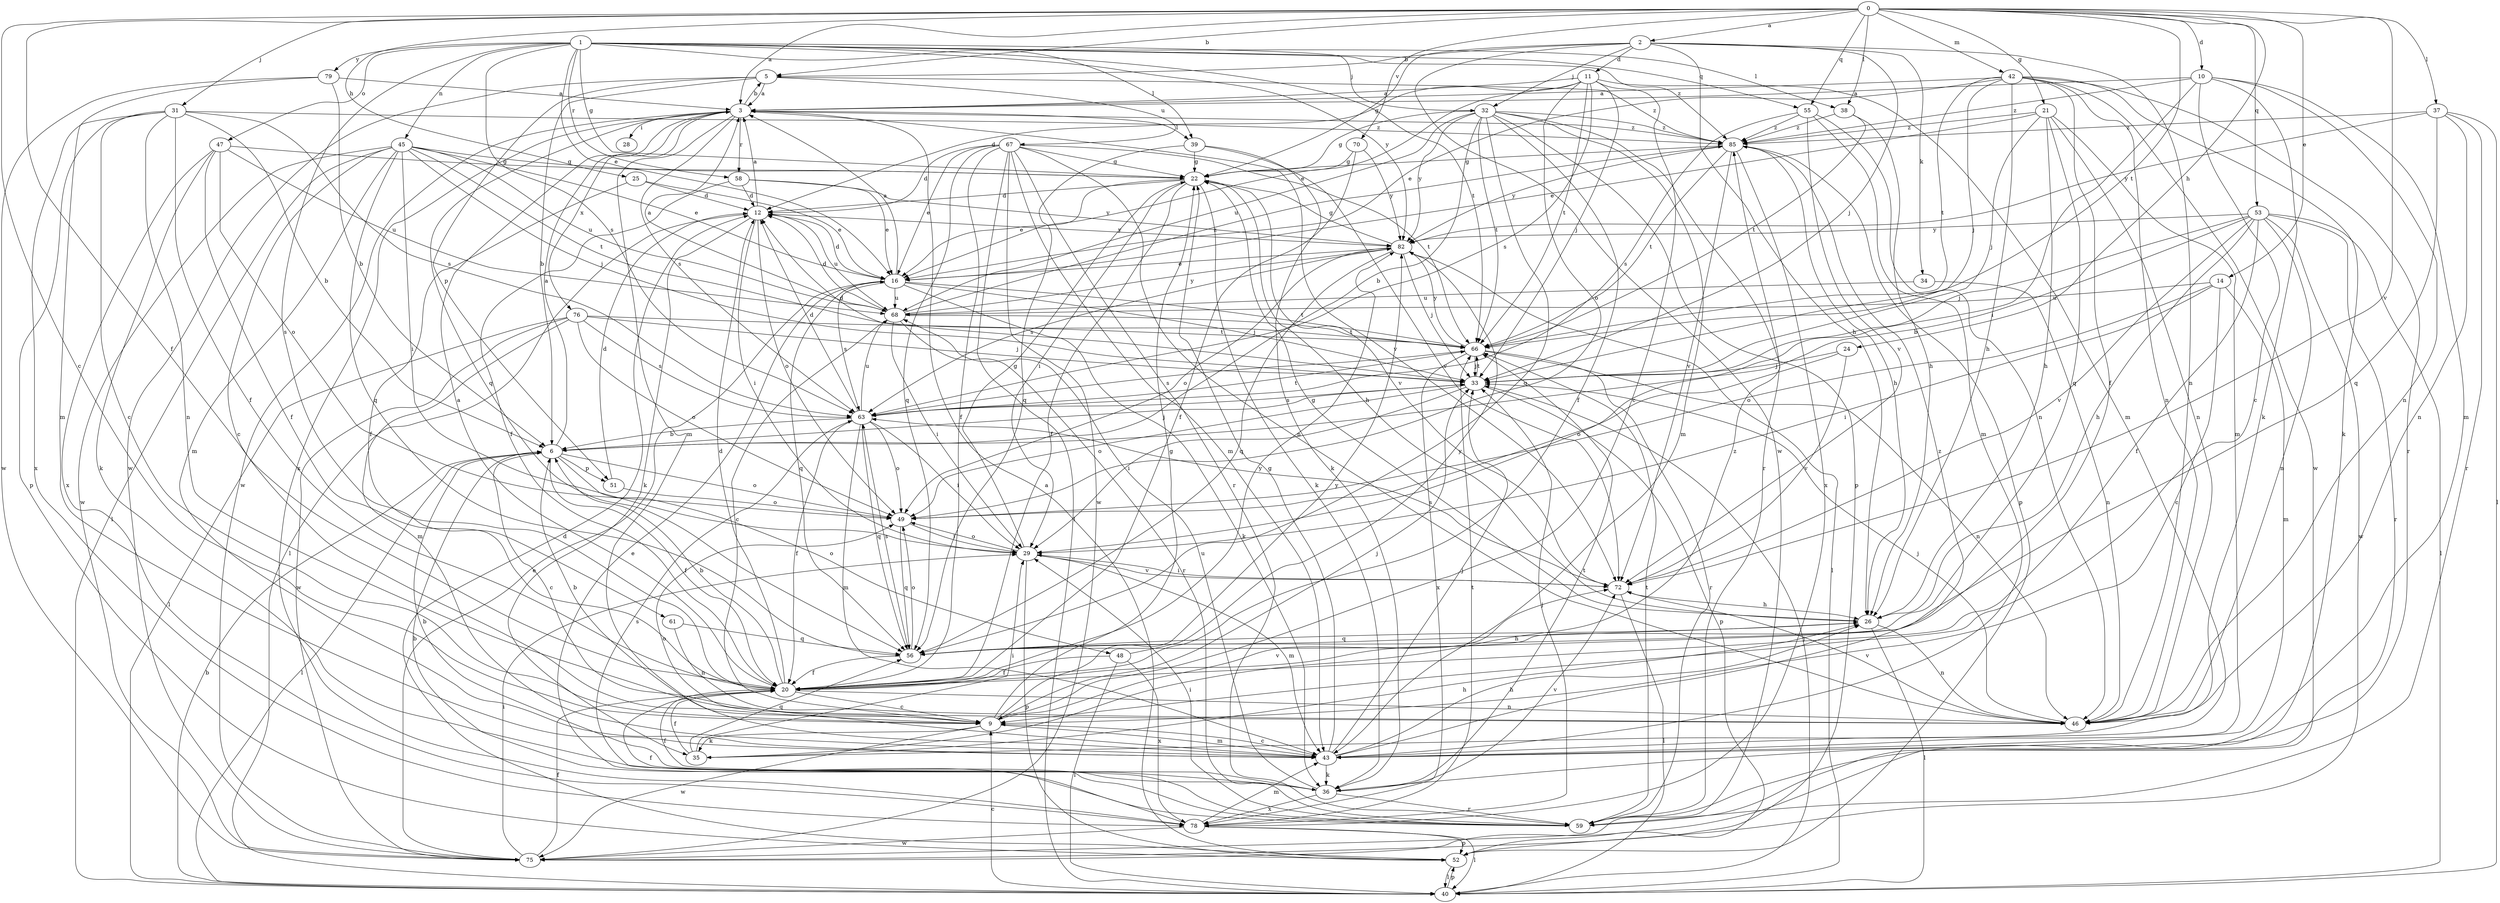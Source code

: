 strict digraph  {
0;
1;
2;
3;
5;
6;
9;
10;
11;
12;
14;
16;
20;
21;
22;
24;
25;
26;
28;
29;
31;
32;
33;
34;
35;
36;
37;
38;
39;
40;
42;
43;
45;
46;
47;
48;
49;
51;
52;
53;
55;
56;
58;
59;
61;
63;
66;
67;
68;
70;
72;
75;
76;
78;
79;
82;
85;
0 -> 2  [label=a];
0 -> 3  [label=a];
0 -> 5  [label=b];
0 -> 9  [label=c];
0 -> 10  [label=d];
0 -> 14  [label=e];
0 -> 20  [label=f];
0 -> 21  [label=g];
0 -> 24  [label=h];
0 -> 25  [label=h];
0 -> 31  [label=j];
0 -> 37  [label=l];
0 -> 38  [label=l];
0 -> 42  [label=m];
0 -> 53  [label=q];
0 -> 55  [label=q];
0 -> 66  [label=t];
0 -> 70  [label=v];
0 -> 72  [label=v];
1 -> 16  [label=e];
1 -> 22  [label=g];
1 -> 32  [label=j];
1 -> 38  [label=l];
1 -> 39  [label=l];
1 -> 45  [label=n];
1 -> 47  [label=o];
1 -> 55  [label=q];
1 -> 58  [label=r];
1 -> 61  [label=s];
1 -> 63  [label=s];
1 -> 66  [label=t];
1 -> 79  [label=y];
1 -> 82  [label=y];
1 -> 85  [label=z];
2 -> 5  [label=b];
2 -> 11  [label=d];
2 -> 22  [label=g];
2 -> 26  [label=h];
2 -> 32  [label=j];
2 -> 33  [label=j];
2 -> 34  [label=k];
2 -> 46  [label=n];
2 -> 75  [label=w];
3 -> 5  [label=b];
3 -> 28  [label=i];
3 -> 39  [label=l];
3 -> 43  [label=m];
3 -> 56  [label=q];
3 -> 58  [label=r];
3 -> 63  [label=s];
3 -> 72  [label=v];
3 -> 75  [label=w];
3 -> 76  [label=x];
3 -> 78  [label=x];
3 -> 85  [label=z];
5 -> 3  [label=a];
5 -> 6  [label=b];
5 -> 51  [label=p];
5 -> 67  [label=u];
5 -> 75  [label=w];
5 -> 85  [label=z];
6 -> 3  [label=a];
6 -> 9  [label=c];
6 -> 20  [label=f];
6 -> 33  [label=j];
6 -> 40  [label=l];
6 -> 48  [label=o];
6 -> 49  [label=o];
6 -> 51  [label=p];
9 -> 6  [label=b];
9 -> 22  [label=g];
9 -> 33  [label=j];
9 -> 35  [label=k];
9 -> 43  [label=m];
9 -> 72  [label=v];
9 -> 75  [label=w];
9 -> 82  [label=y];
10 -> 3  [label=a];
10 -> 9  [label=c];
10 -> 29  [label=i];
10 -> 35  [label=k];
10 -> 43  [label=m];
10 -> 46  [label=n];
10 -> 85  [label=z];
11 -> 3  [label=a];
11 -> 9  [label=c];
11 -> 12  [label=d];
11 -> 16  [label=e];
11 -> 33  [label=j];
11 -> 43  [label=m];
11 -> 49  [label=o];
11 -> 63  [label=s];
11 -> 66  [label=t];
12 -> 3  [label=a];
12 -> 29  [label=i];
12 -> 35  [label=k];
12 -> 40  [label=l];
12 -> 49  [label=o];
12 -> 68  [label=u];
12 -> 82  [label=y];
14 -> 9  [label=c];
14 -> 29  [label=i];
14 -> 43  [label=m];
14 -> 49  [label=o];
14 -> 68  [label=u];
16 -> 3  [label=a];
16 -> 12  [label=d];
16 -> 33  [label=j];
16 -> 36  [label=k];
16 -> 56  [label=q];
16 -> 63  [label=s];
16 -> 66  [label=t];
16 -> 68  [label=u];
20 -> 3  [label=a];
20 -> 6  [label=b];
20 -> 9  [label=c];
20 -> 12  [label=d];
20 -> 46  [label=n];
20 -> 82  [label=y];
21 -> 16  [label=e];
21 -> 26  [label=h];
21 -> 33  [label=j];
21 -> 43  [label=m];
21 -> 46  [label=n];
21 -> 56  [label=q];
21 -> 85  [label=z];
22 -> 12  [label=d];
22 -> 16  [label=e];
22 -> 20  [label=f];
22 -> 26  [label=h];
22 -> 29  [label=i];
22 -> 36  [label=k];
22 -> 72  [label=v];
24 -> 33  [label=j];
24 -> 49  [label=o];
24 -> 72  [label=v];
25 -> 12  [label=d];
25 -> 16  [label=e];
25 -> 20  [label=f];
26 -> 22  [label=g];
26 -> 40  [label=l];
26 -> 46  [label=n];
26 -> 56  [label=q];
29 -> 22  [label=g];
29 -> 43  [label=m];
29 -> 49  [label=o];
29 -> 52  [label=p];
29 -> 72  [label=v];
31 -> 6  [label=b];
31 -> 9  [label=c];
31 -> 20  [label=f];
31 -> 46  [label=n];
31 -> 52  [label=p];
31 -> 63  [label=s];
31 -> 78  [label=x];
31 -> 85  [label=z];
32 -> 6  [label=b];
32 -> 20  [label=f];
32 -> 22  [label=g];
32 -> 43  [label=m];
32 -> 52  [label=p];
32 -> 56  [label=q];
32 -> 59  [label=r];
32 -> 66  [label=t];
32 -> 68  [label=u];
32 -> 82  [label=y];
32 -> 85  [label=z];
33 -> 12  [label=d];
33 -> 29  [label=i];
33 -> 49  [label=o];
33 -> 52  [label=p];
33 -> 63  [label=s];
33 -> 66  [label=t];
34 -> 46  [label=n];
34 -> 68  [label=u];
35 -> 20  [label=f];
35 -> 26  [label=h];
35 -> 29  [label=i];
35 -> 56  [label=q];
35 -> 85  [label=z];
36 -> 6  [label=b];
36 -> 20  [label=f];
36 -> 59  [label=r];
36 -> 66  [label=t];
36 -> 68  [label=u];
36 -> 72  [label=v];
36 -> 78  [label=x];
37 -> 40  [label=l];
37 -> 46  [label=n];
37 -> 56  [label=q];
37 -> 59  [label=r];
37 -> 82  [label=y];
37 -> 85  [label=z];
38 -> 26  [label=h];
38 -> 66  [label=t];
38 -> 85  [label=z];
39 -> 22  [label=g];
39 -> 36  [label=k];
39 -> 56  [label=q];
39 -> 72  [label=v];
40 -> 6  [label=b];
40 -> 9  [label=c];
40 -> 33  [label=j];
40 -> 52  [label=p];
42 -> 3  [label=a];
42 -> 16  [label=e];
42 -> 20  [label=f];
42 -> 26  [label=h];
42 -> 33  [label=j];
42 -> 36  [label=k];
42 -> 46  [label=n];
42 -> 59  [label=r];
42 -> 66  [label=t];
42 -> 75  [label=w];
43 -> 9  [label=c];
43 -> 22  [label=g];
43 -> 26  [label=h];
43 -> 33  [label=j];
43 -> 36  [label=k];
43 -> 49  [label=o];
43 -> 85  [label=z];
45 -> 9  [label=c];
45 -> 16  [label=e];
45 -> 22  [label=g];
45 -> 29  [label=i];
45 -> 33  [label=j];
45 -> 40  [label=l];
45 -> 43  [label=m];
45 -> 56  [label=q];
45 -> 66  [label=t];
45 -> 68  [label=u];
45 -> 75  [label=w];
46 -> 33  [label=j];
46 -> 72  [label=v];
47 -> 20  [label=f];
47 -> 22  [label=g];
47 -> 36  [label=k];
47 -> 49  [label=o];
47 -> 68  [label=u];
47 -> 78  [label=x];
48 -> 20  [label=f];
48 -> 40  [label=l];
48 -> 78  [label=x];
48 -> 82  [label=y];
49 -> 29  [label=i];
49 -> 56  [label=q];
51 -> 12  [label=d];
51 -> 49  [label=o];
52 -> 3  [label=a];
52 -> 12  [label=d];
52 -> 40  [label=l];
53 -> 6  [label=b];
53 -> 20  [label=f];
53 -> 26  [label=h];
53 -> 33  [label=j];
53 -> 40  [label=l];
53 -> 46  [label=n];
53 -> 59  [label=r];
53 -> 72  [label=v];
53 -> 75  [label=w];
53 -> 82  [label=y];
55 -> 43  [label=m];
55 -> 46  [label=n];
55 -> 63  [label=s];
55 -> 72  [label=v];
55 -> 85  [label=z];
56 -> 20  [label=f];
56 -> 26  [label=h];
56 -> 49  [label=o];
56 -> 63  [label=s];
58 -> 12  [label=d];
58 -> 16  [label=e];
58 -> 20  [label=f];
58 -> 82  [label=y];
59 -> 6  [label=b];
59 -> 20  [label=f];
59 -> 29  [label=i];
59 -> 63  [label=s];
59 -> 66  [label=t];
61 -> 46  [label=n];
61 -> 56  [label=q];
63 -> 6  [label=b];
63 -> 12  [label=d];
63 -> 20  [label=f];
63 -> 29  [label=i];
63 -> 43  [label=m];
63 -> 49  [label=o];
63 -> 56  [label=q];
63 -> 66  [label=t];
63 -> 68  [label=u];
66 -> 33  [label=j];
66 -> 46  [label=n];
66 -> 59  [label=r];
66 -> 63  [label=s];
66 -> 78  [label=x];
66 -> 82  [label=y];
67 -> 12  [label=d];
67 -> 16  [label=e];
67 -> 20  [label=f];
67 -> 22  [label=g];
67 -> 40  [label=l];
67 -> 43  [label=m];
67 -> 46  [label=n];
67 -> 56  [label=q];
67 -> 59  [label=r];
67 -> 66  [label=t];
67 -> 75  [label=w];
68 -> 3  [label=a];
68 -> 9  [label=c];
68 -> 12  [label=d];
68 -> 29  [label=i];
68 -> 59  [label=r];
68 -> 66  [label=t];
68 -> 82  [label=y];
68 -> 85  [label=z];
70 -> 20  [label=f];
70 -> 22  [label=g];
70 -> 82  [label=y];
72 -> 26  [label=h];
72 -> 29  [label=i];
72 -> 40  [label=l];
72 -> 63  [label=s];
75 -> 16  [label=e];
75 -> 20  [label=f];
75 -> 29  [label=i];
76 -> 33  [label=j];
76 -> 40  [label=l];
76 -> 43  [label=m];
76 -> 49  [label=o];
76 -> 63  [label=s];
76 -> 66  [label=t];
76 -> 75  [label=w];
78 -> 16  [label=e];
78 -> 33  [label=j];
78 -> 40  [label=l];
78 -> 43  [label=m];
78 -> 52  [label=p];
78 -> 66  [label=t];
78 -> 75  [label=w];
79 -> 3  [label=a];
79 -> 6  [label=b];
79 -> 43  [label=m];
79 -> 75  [label=w];
82 -> 16  [label=e];
82 -> 22  [label=g];
82 -> 33  [label=j];
82 -> 40  [label=l];
82 -> 49  [label=o];
82 -> 56  [label=q];
82 -> 63  [label=s];
85 -> 22  [label=g];
85 -> 26  [label=h];
85 -> 52  [label=p];
85 -> 66  [label=t];
85 -> 72  [label=v];
85 -> 78  [label=x];
85 -> 82  [label=y];
}
